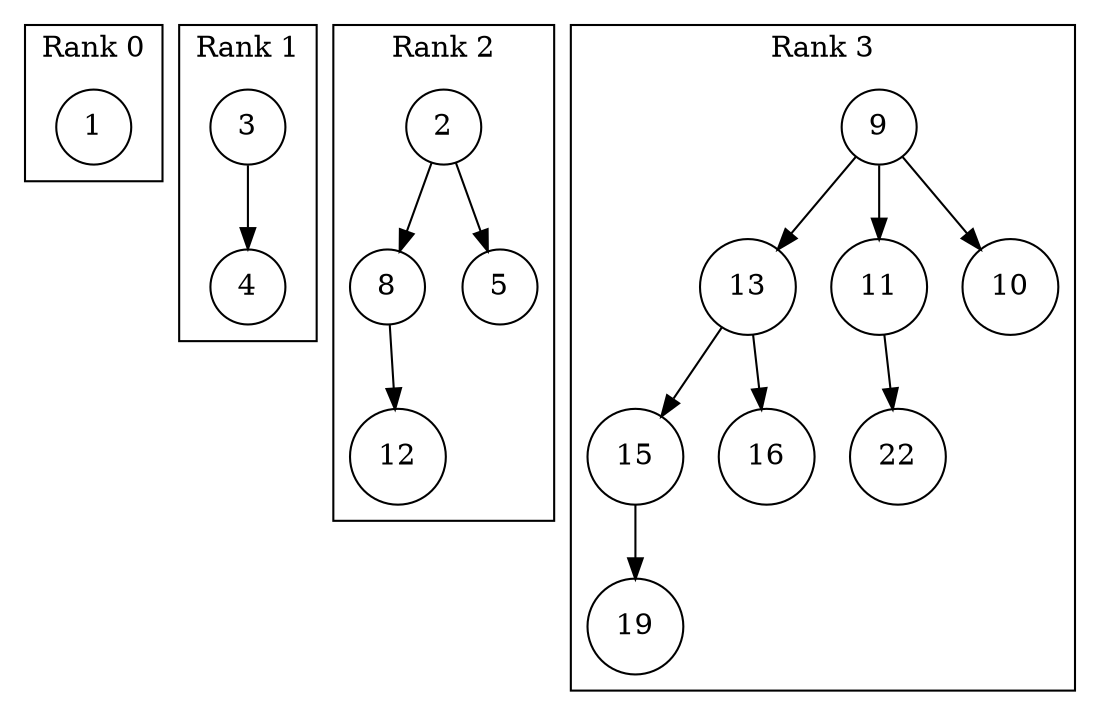 digraph simple {
    node  [shape=circle]
    graph [ordering=out]


    subgraph cluster_1 {
        label="Rank 0"
        1
    }

    subgraph cluster_2 {
        label="Rank 1"
        3 -> 4
    }

    subgraph cluster_3 {
        label="Rank 2"
        2 -> 8
        8 -> 12
        2 -> 5
    }

    subgraph cluster_4 {
        label="Rank 3"
        9 -> 13
        13 -> 15
        15 -> 19
        13 -> 16
        9 -> 11
        11 -> 22
        9 -> 10

        # alignment only.
        a[style=invis]
        10 -> a[style=invis]
    }
}
